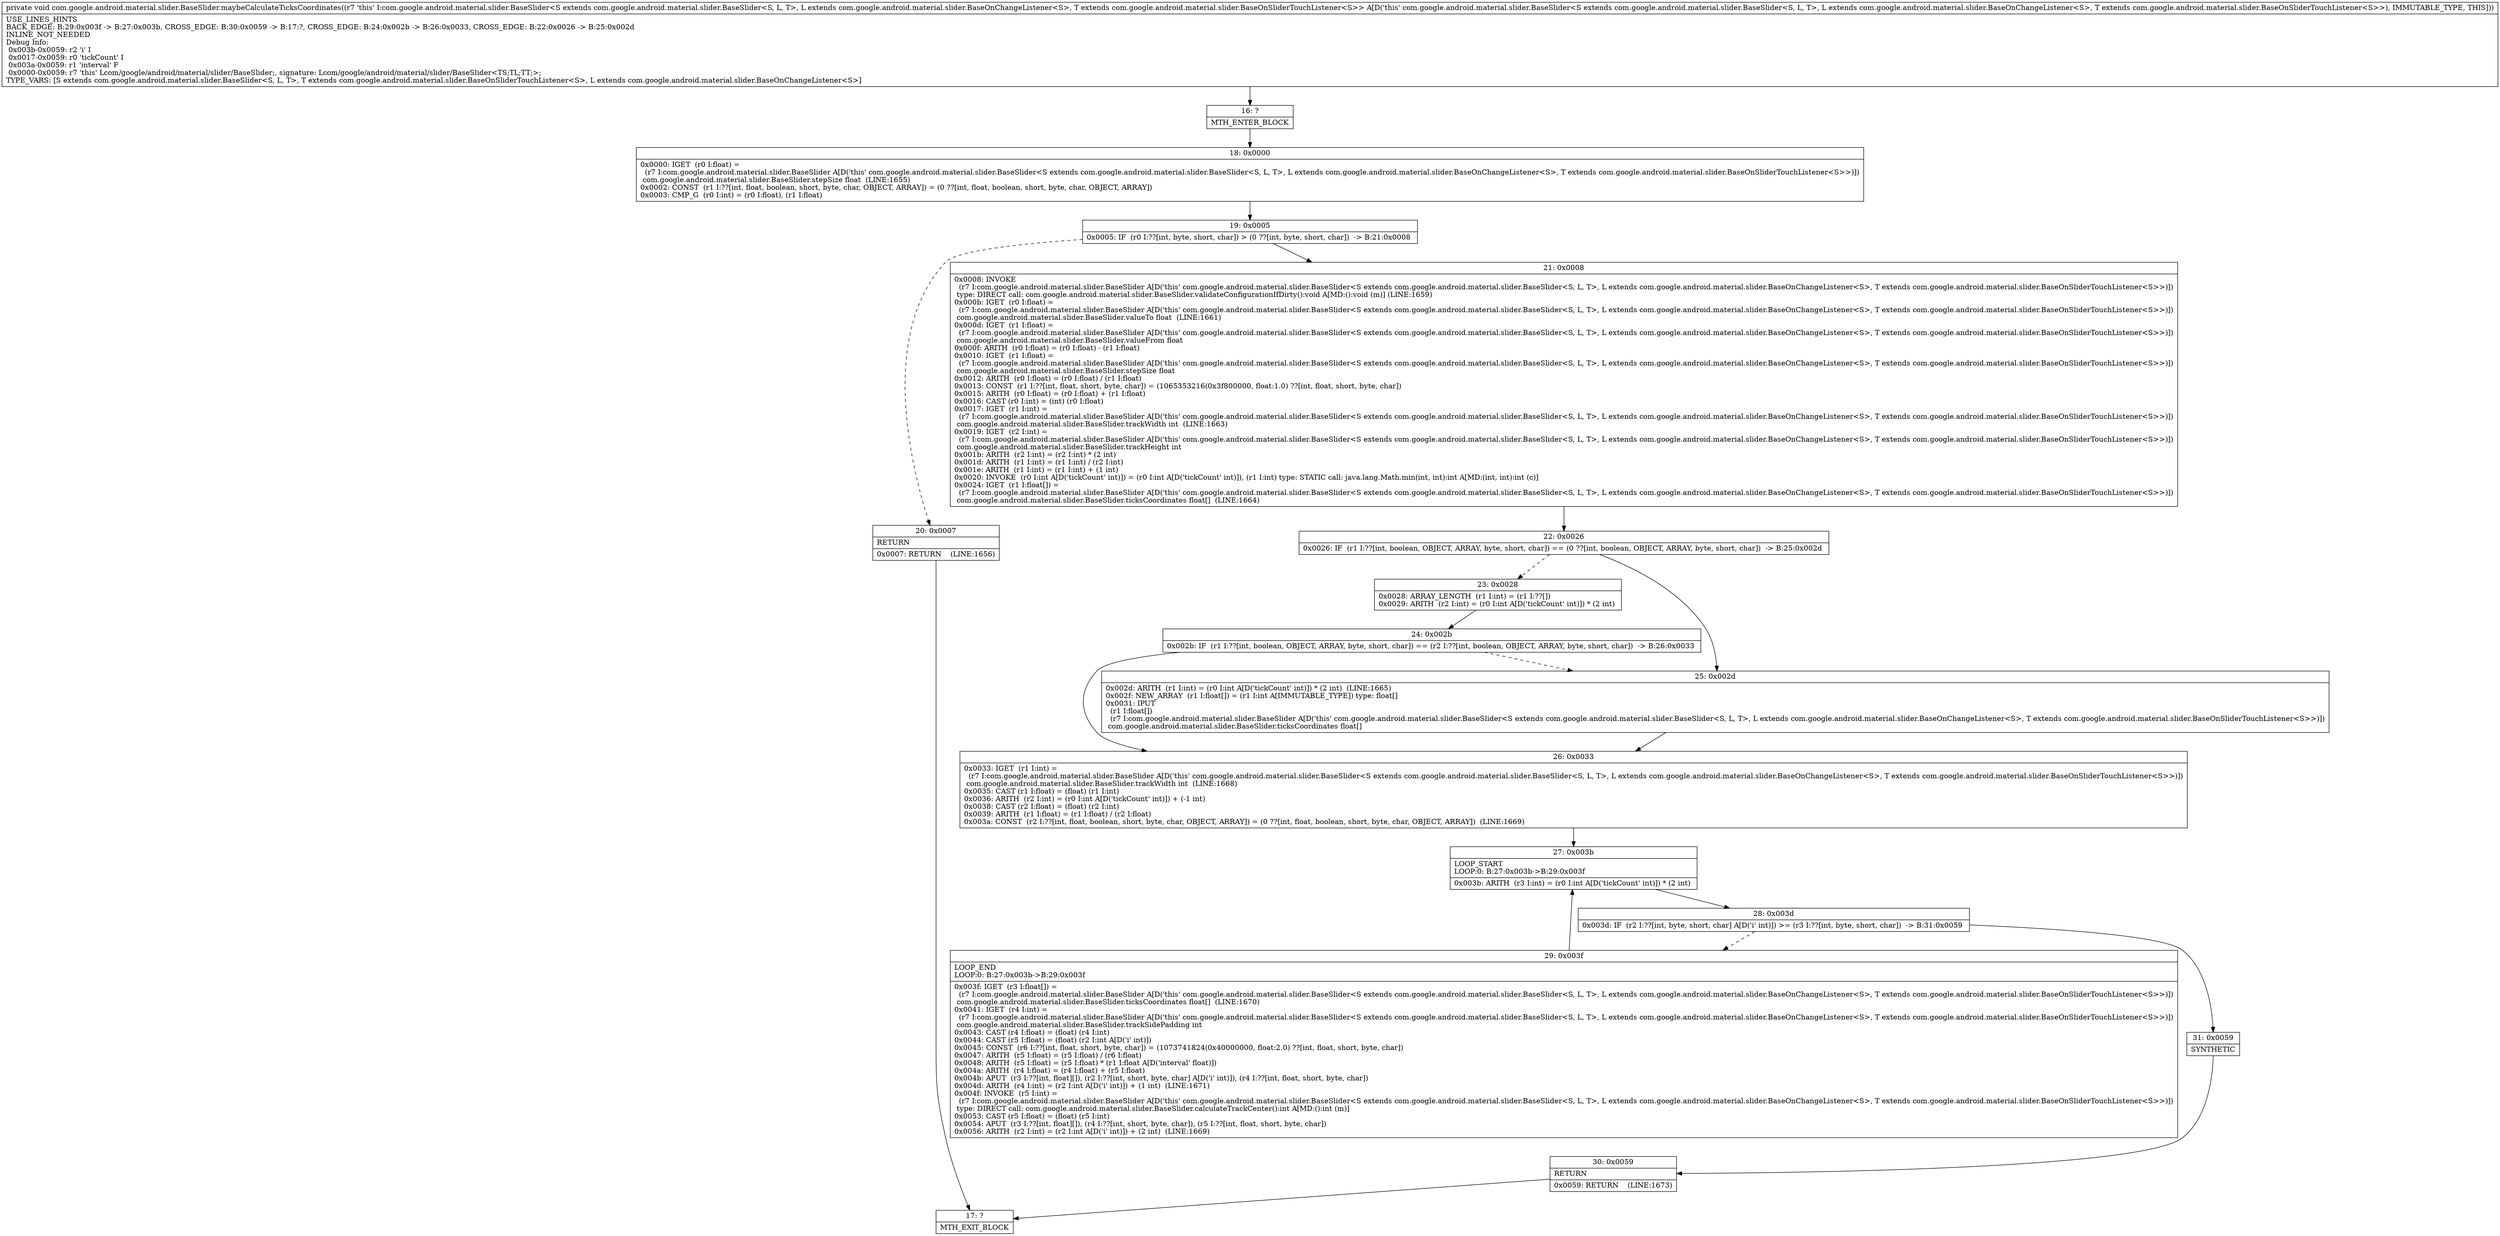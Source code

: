 digraph "CFG forcom.google.android.material.slider.BaseSlider.maybeCalculateTicksCoordinates()V" {
Node_16 [shape=record,label="{16\:\ ?|MTH_ENTER_BLOCK\l}"];
Node_18 [shape=record,label="{18\:\ 0x0000|0x0000: IGET  (r0 I:float) = \l  (r7 I:com.google.android.material.slider.BaseSlider A[D('this' com.google.android.material.slider.BaseSlider\<S extends com.google.android.material.slider.BaseSlider\<S, L, T\>, L extends com.google.android.material.slider.BaseOnChangeListener\<S\>, T extends com.google.android.material.slider.BaseOnSliderTouchListener\<S\>\>)])\l com.google.android.material.slider.BaseSlider.stepSize float  (LINE:1655)\l0x0002: CONST  (r1 I:??[int, float, boolean, short, byte, char, OBJECT, ARRAY]) = (0 ??[int, float, boolean, short, byte, char, OBJECT, ARRAY]) \l0x0003: CMP_G  (r0 I:int) = (r0 I:float), (r1 I:float) \l}"];
Node_19 [shape=record,label="{19\:\ 0x0005|0x0005: IF  (r0 I:??[int, byte, short, char]) \> (0 ??[int, byte, short, char])  \-\> B:21:0x0008 \l}"];
Node_20 [shape=record,label="{20\:\ 0x0007|RETURN\l|0x0007: RETURN    (LINE:1656)\l}"];
Node_17 [shape=record,label="{17\:\ ?|MTH_EXIT_BLOCK\l}"];
Node_21 [shape=record,label="{21\:\ 0x0008|0x0008: INVOKE  \l  (r7 I:com.google.android.material.slider.BaseSlider A[D('this' com.google.android.material.slider.BaseSlider\<S extends com.google.android.material.slider.BaseSlider\<S, L, T\>, L extends com.google.android.material.slider.BaseOnChangeListener\<S\>, T extends com.google.android.material.slider.BaseOnSliderTouchListener\<S\>\>)])\l type: DIRECT call: com.google.android.material.slider.BaseSlider.validateConfigurationIfDirty():void A[MD:():void (m)] (LINE:1659)\l0x000b: IGET  (r0 I:float) = \l  (r7 I:com.google.android.material.slider.BaseSlider A[D('this' com.google.android.material.slider.BaseSlider\<S extends com.google.android.material.slider.BaseSlider\<S, L, T\>, L extends com.google.android.material.slider.BaseOnChangeListener\<S\>, T extends com.google.android.material.slider.BaseOnSliderTouchListener\<S\>\>)])\l com.google.android.material.slider.BaseSlider.valueTo float  (LINE:1661)\l0x000d: IGET  (r1 I:float) = \l  (r7 I:com.google.android.material.slider.BaseSlider A[D('this' com.google.android.material.slider.BaseSlider\<S extends com.google.android.material.slider.BaseSlider\<S, L, T\>, L extends com.google.android.material.slider.BaseOnChangeListener\<S\>, T extends com.google.android.material.slider.BaseOnSliderTouchListener\<S\>\>)])\l com.google.android.material.slider.BaseSlider.valueFrom float \l0x000f: ARITH  (r0 I:float) = (r0 I:float) \- (r1 I:float) \l0x0010: IGET  (r1 I:float) = \l  (r7 I:com.google.android.material.slider.BaseSlider A[D('this' com.google.android.material.slider.BaseSlider\<S extends com.google.android.material.slider.BaseSlider\<S, L, T\>, L extends com.google.android.material.slider.BaseOnChangeListener\<S\>, T extends com.google.android.material.slider.BaseOnSliderTouchListener\<S\>\>)])\l com.google.android.material.slider.BaseSlider.stepSize float \l0x0012: ARITH  (r0 I:float) = (r0 I:float) \/ (r1 I:float) \l0x0013: CONST  (r1 I:??[int, float, short, byte, char]) = (1065353216(0x3f800000, float:1.0) ??[int, float, short, byte, char]) \l0x0015: ARITH  (r0 I:float) = (r0 I:float) + (r1 I:float) \l0x0016: CAST (r0 I:int) = (int) (r0 I:float) \l0x0017: IGET  (r1 I:int) = \l  (r7 I:com.google.android.material.slider.BaseSlider A[D('this' com.google.android.material.slider.BaseSlider\<S extends com.google.android.material.slider.BaseSlider\<S, L, T\>, L extends com.google.android.material.slider.BaseOnChangeListener\<S\>, T extends com.google.android.material.slider.BaseOnSliderTouchListener\<S\>\>)])\l com.google.android.material.slider.BaseSlider.trackWidth int  (LINE:1663)\l0x0019: IGET  (r2 I:int) = \l  (r7 I:com.google.android.material.slider.BaseSlider A[D('this' com.google.android.material.slider.BaseSlider\<S extends com.google.android.material.slider.BaseSlider\<S, L, T\>, L extends com.google.android.material.slider.BaseOnChangeListener\<S\>, T extends com.google.android.material.slider.BaseOnSliderTouchListener\<S\>\>)])\l com.google.android.material.slider.BaseSlider.trackHeight int \l0x001b: ARITH  (r2 I:int) = (r2 I:int) * (2 int) \l0x001d: ARITH  (r1 I:int) = (r1 I:int) \/ (r2 I:int) \l0x001e: ARITH  (r1 I:int) = (r1 I:int) + (1 int) \l0x0020: INVOKE  (r0 I:int A[D('tickCount' int)]) = (r0 I:int A[D('tickCount' int)]), (r1 I:int) type: STATIC call: java.lang.Math.min(int, int):int A[MD:(int, int):int (c)]\l0x0024: IGET  (r1 I:float[]) = \l  (r7 I:com.google.android.material.slider.BaseSlider A[D('this' com.google.android.material.slider.BaseSlider\<S extends com.google.android.material.slider.BaseSlider\<S, L, T\>, L extends com.google.android.material.slider.BaseOnChangeListener\<S\>, T extends com.google.android.material.slider.BaseOnSliderTouchListener\<S\>\>)])\l com.google.android.material.slider.BaseSlider.ticksCoordinates float[]  (LINE:1664)\l}"];
Node_22 [shape=record,label="{22\:\ 0x0026|0x0026: IF  (r1 I:??[int, boolean, OBJECT, ARRAY, byte, short, char]) == (0 ??[int, boolean, OBJECT, ARRAY, byte, short, char])  \-\> B:25:0x002d \l}"];
Node_23 [shape=record,label="{23\:\ 0x0028|0x0028: ARRAY_LENGTH  (r1 I:int) = (r1 I:??[]) \l0x0029: ARITH  (r2 I:int) = (r0 I:int A[D('tickCount' int)]) * (2 int) \l}"];
Node_24 [shape=record,label="{24\:\ 0x002b|0x002b: IF  (r1 I:??[int, boolean, OBJECT, ARRAY, byte, short, char]) == (r2 I:??[int, boolean, OBJECT, ARRAY, byte, short, char])  \-\> B:26:0x0033 \l}"];
Node_26 [shape=record,label="{26\:\ 0x0033|0x0033: IGET  (r1 I:int) = \l  (r7 I:com.google.android.material.slider.BaseSlider A[D('this' com.google.android.material.slider.BaseSlider\<S extends com.google.android.material.slider.BaseSlider\<S, L, T\>, L extends com.google.android.material.slider.BaseOnChangeListener\<S\>, T extends com.google.android.material.slider.BaseOnSliderTouchListener\<S\>\>)])\l com.google.android.material.slider.BaseSlider.trackWidth int  (LINE:1668)\l0x0035: CAST (r1 I:float) = (float) (r1 I:int) \l0x0036: ARITH  (r2 I:int) = (r0 I:int A[D('tickCount' int)]) + (\-1 int) \l0x0038: CAST (r2 I:float) = (float) (r2 I:int) \l0x0039: ARITH  (r1 I:float) = (r1 I:float) \/ (r2 I:float) \l0x003a: CONST  (r2 I:??[int, float, boolean, short, byte, char, OBJECT, ARRAY]) = (0 ??[int, float, boolean, short, byte, char, OBJECT, ARRAY])  (LINE:1669)\l}"];
Node_27 [shape=record,label="{27\:\ 0x003b|LOOP_START\lLOOP:0: B:27:0x003b\-\>B:29:0x003f\l|0x003b: ARITH  (r3 I:int) = (r0 I:int A[D('tickCount' int)]) * (2 int) \l}"];
Node_28 [shape=record,label="{28\:\ 0x003d|0x003d: IF  (r2 I:??[int, byte, short, char] A[D('i' int)]) \>= (r3 I:??[int, byte, short, char])  \-\> B:31:0x0059 \l}"];
Node_29 [shape=record,label="{29\:\ 0x003f|LOOP_END\lLOOP:0: B:27:0x003b\-\>B:29:0x003f\l|0x003f: IGET  (r3 I:float[]) = \l  (r7 I:com.google.android.material.slider.BaseSlider A[D('this' com.google.android.material.slider.BaseSlider\<S extends com.google.android.material.slider.BaseSlider\<S, L, T\>, L extends com.google.android.material.slider.BaseOnChangeListener\<S\>, T extends com.google.android.material.slider.BaseOnSliderTouchListener\<S\>\>)])\l com.google.android.material.slider.BaseSlider.ticksCoordinates float[]  (LINE:1670)\l0x0041: IGET  (r4 I:int) = \l  (r7 I:com.google.android.material.slider.BaseSlider A[D('this' com.google.android.material.slider.BaseSlider\<S extends com.google.android.material.slider.BaseSlider\<S, L, T\>, L extends com.google.android.material.slider.BaseOnChangeListener\<S\>, T extends com.google.android.material.slider.BaseOnSliderTouchListener\<S\>\>)])\l com.google.android.material.slider.BaseSlider.trackSidePadding int \l0x0043: CAST (r4 I:float) = (float) (r4 I:int) \l0x0044: CAST (r5 I:float) = (float) (r2 I:int A[D('i' int)]) \l0x0045: CONST  (r6 I:??[int, float, short, byte, char]) = (1073741824(0x40000000, float:2.0) ??[int, float, short, byte, char]) \l0x0047: ARITH  (r5 I:float) = (r5 I:float) \/ (r6 I:float) \l0x0048: ARITH  (r5 I:float) = (r5 I:float) * (r1 I:float A[D('interval' float)]) \l0x004a: ARITH  (r4 I:float) = (r4 I:float) + (r5 I:float) \l0x004b: APUT  (r3 I:??[int, float][]), (r2 I:??[int, short, byte, char] A[D('i' int)]), (r4 I:??[int, float, short, byte, char]) \l0x004d: ARITH  (r4 I:int) = (r2 I:int A[D('i' int)]) + (1 int)  (LINE:1671)\l0x004f: INVOKE  (r5 I:int) = \l  (r7 I:com.google.android.material.slider.BaseSlider A[D('this' com.google.android.material.slider.BaseSlider\<S extends com.google.android.material.slider.BaseSlider\<S, L, T\>, L extends com.google.android.material.slider.BaseOnChangeListener\<S\>, T extends com.google.android.material.slider.BaseOnSliderTouchListener\<S\>\>)])\l type: DIRECT call: com.google.android.material.slider.BaseSlider.calculateTrackCenter():int A[MD:():int (m)]\l0x0053: CAST (r5 I:float) = (float) (r5 I:int) \l0x0054: APUT  (r3 I:??[int, float][]), (r4 I:??[int, short, byte, char]), (r5 I:??[int, float, short, byte, char]) \l0x0056: ARITH  (r2 I:int) = (r2 I:int A[D('i' int)]) + (2 int)  (LINE:1669)\l}"];
Node_31 [shape=record,label="{31\:\ 0x0059|SYNTHETIC\l}"];
Node_30 [shape=record,label="{30\:\ 0x0059|RETURN\l|0x0059: RETURN    (LINE:1673)\l}"];
Node_25 [shape=record,label="{25\:\ 0x002d|0x002d: ARITH  (r1 I:int) = (r0 I:int A[D('tickCount' int)]) * (2 int)  (LINE:1665)\l0x002f: NEW_ARRAY  (r1 I:float[]) = (r1 I:int A[IMMUTABLE_TYPE]) type: float[] \l0x0031: IPUT  \l  (r1 I:float[])\l  (r7 I:com.google.android.material.slider.BaseSlider A[D('this' com.google.android.material.slider.BaseSlider\<S extends com.google.android.material.slider.BaseSlider\<S, L, T\>, L extends com.google.android.material.slider.BaseOnChangeListener\<S\>, T extends com.google.android.material.slider.BaseOnSliderTouchListener\<S\>\>)])\l com.google.android.material.slider.BaseSlider.ticksCoordinates float[] \l}"];
MethodNode[shape=record,label="{private void com.google.android.material.slider.BaseSlider.maybeCalculateTicksCoordinates((r7 'this' I:com.google.android.material.slider.BaseSlider\<S extends com.google.android.material.slider.BaseSlider\<S, L, T\>, L extends com.google.android.material.slider.BaseOnChangeListener\<S\>, T extends com.google.android.material.slider.BaseOnSliderTouchListener\<S\>\> A[D('this' com.google.android.material.slider.BaseSlider\<S extends com.google.android.material.slider.BaseSlider\<S, L, T\>, L extends com.google.android.material.slider.BaseOnChangeListener\<S\>, T extends com.google.android.material.slider.BaseOnSliderTouchListener\<S\>\>), IMMUTABLE_TYPE, THIS]))  | USE_LINES_HINTS\lBACK_EDGE: B:29:0x003f \-\> B:27:0x003b, CROSS_EDGE: B:30:0x0059 \-\> B:17:?, CROSS_EDGE: B:24:0x002b \-\> B:26:0x0033, CROSS_EDGE: B:22:0x0026 \-\> B:25:0x002d\lINLINE_NOT_NEEDED\lDebug Info:\l  0x003b\-0x0059: r2 'i' I\l  0x0017\-0x0059: r0 'tickCount' I\l  0x003a\-0x0059: r1 'interval' F\l  0x0000\-0x0059: r7 'this' Lcom\/google\/android\/material\/slider\/BaseSlider;, signature: Lcom\/google\/android\/material\/slider\/BaseSlider\<TS;TL;TT;\>;\lTYPE_VARS: [S extends com.google.android.material.slider.BaseSlider\<S, L, T\>, T extends com.google.android.material.slider.BaseOnSliderTouchListener\<S\>, L extends com.google.android.material.slider.BaseOnChangeListener\<S\>]\l}"];
MethodNode -> Node_16;Node_16 -> Node_18;
Node_18 -> Node_19;
Node_19 -> Node_20[style=dashed];
Node_19 -> Node_21;
Node_20 -> Node_17;
Node_21 -> Node_22;
Node_22 -> Node_23[style=dashed];
Node_22 -> Node_25;
Node_23 -> Node_24;
Node_24 -> Node_25[style=dashed];
Node_24 -> Node_26;
Node_26 -> Node_27;
Node_27 -> Node_28;
Node_28 -> Node_29[style=dashed];
Node_28 -> Node_31;
Node_29 -> Node_27;
Node_31 -> Node_30;
Node_30 -> Node_17;
Node_25 -> Node_26;
}

